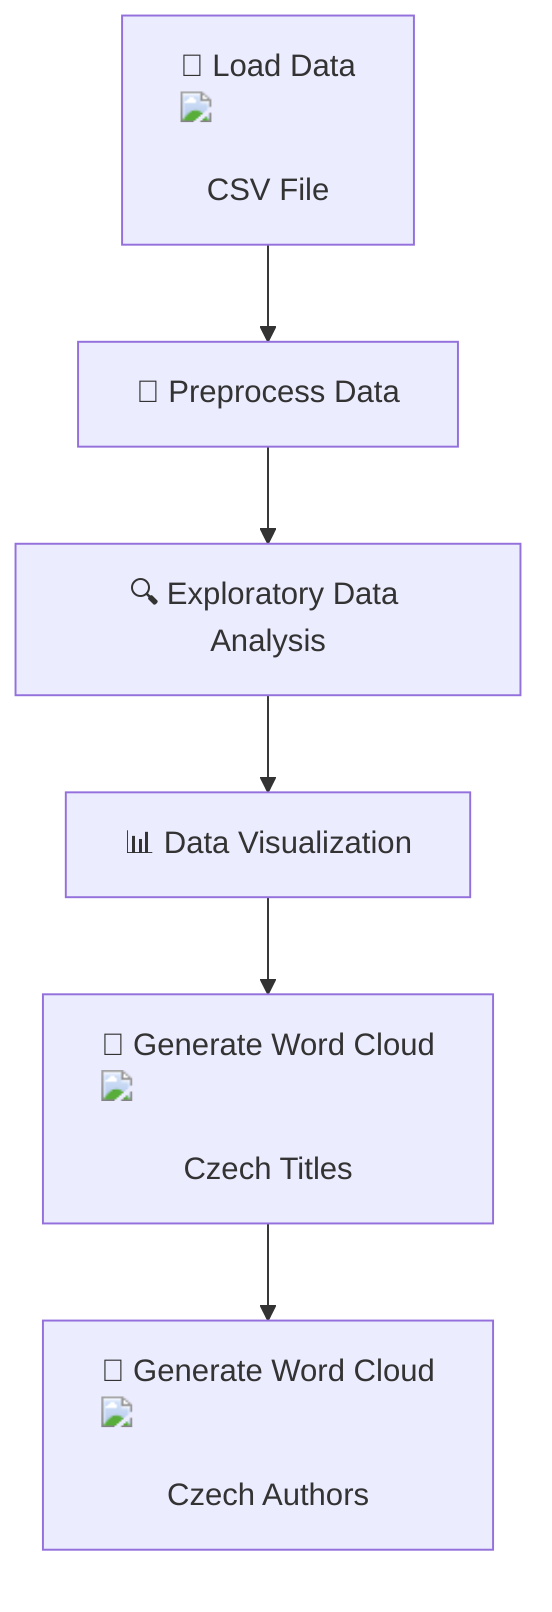 flowchart TD
    A["📂 Load Data <img src='file.svg'/> <br/> CSV File"] --> B["🧹 Preprocess Data"]
    B --> C["🔍 Exploratory Data Analysis"]
    C --> D["📊 Data Visualization"]
    D --> E["📝 Generate Word Cloud <img src='dummy_plots/barplot_template.svg'/> <br/> Czech Titles"]
    E --> F["📝 Generate Word Cloud <img src='dummy_plots/barplot_template.svg'/> <br/> Czech Authors"]